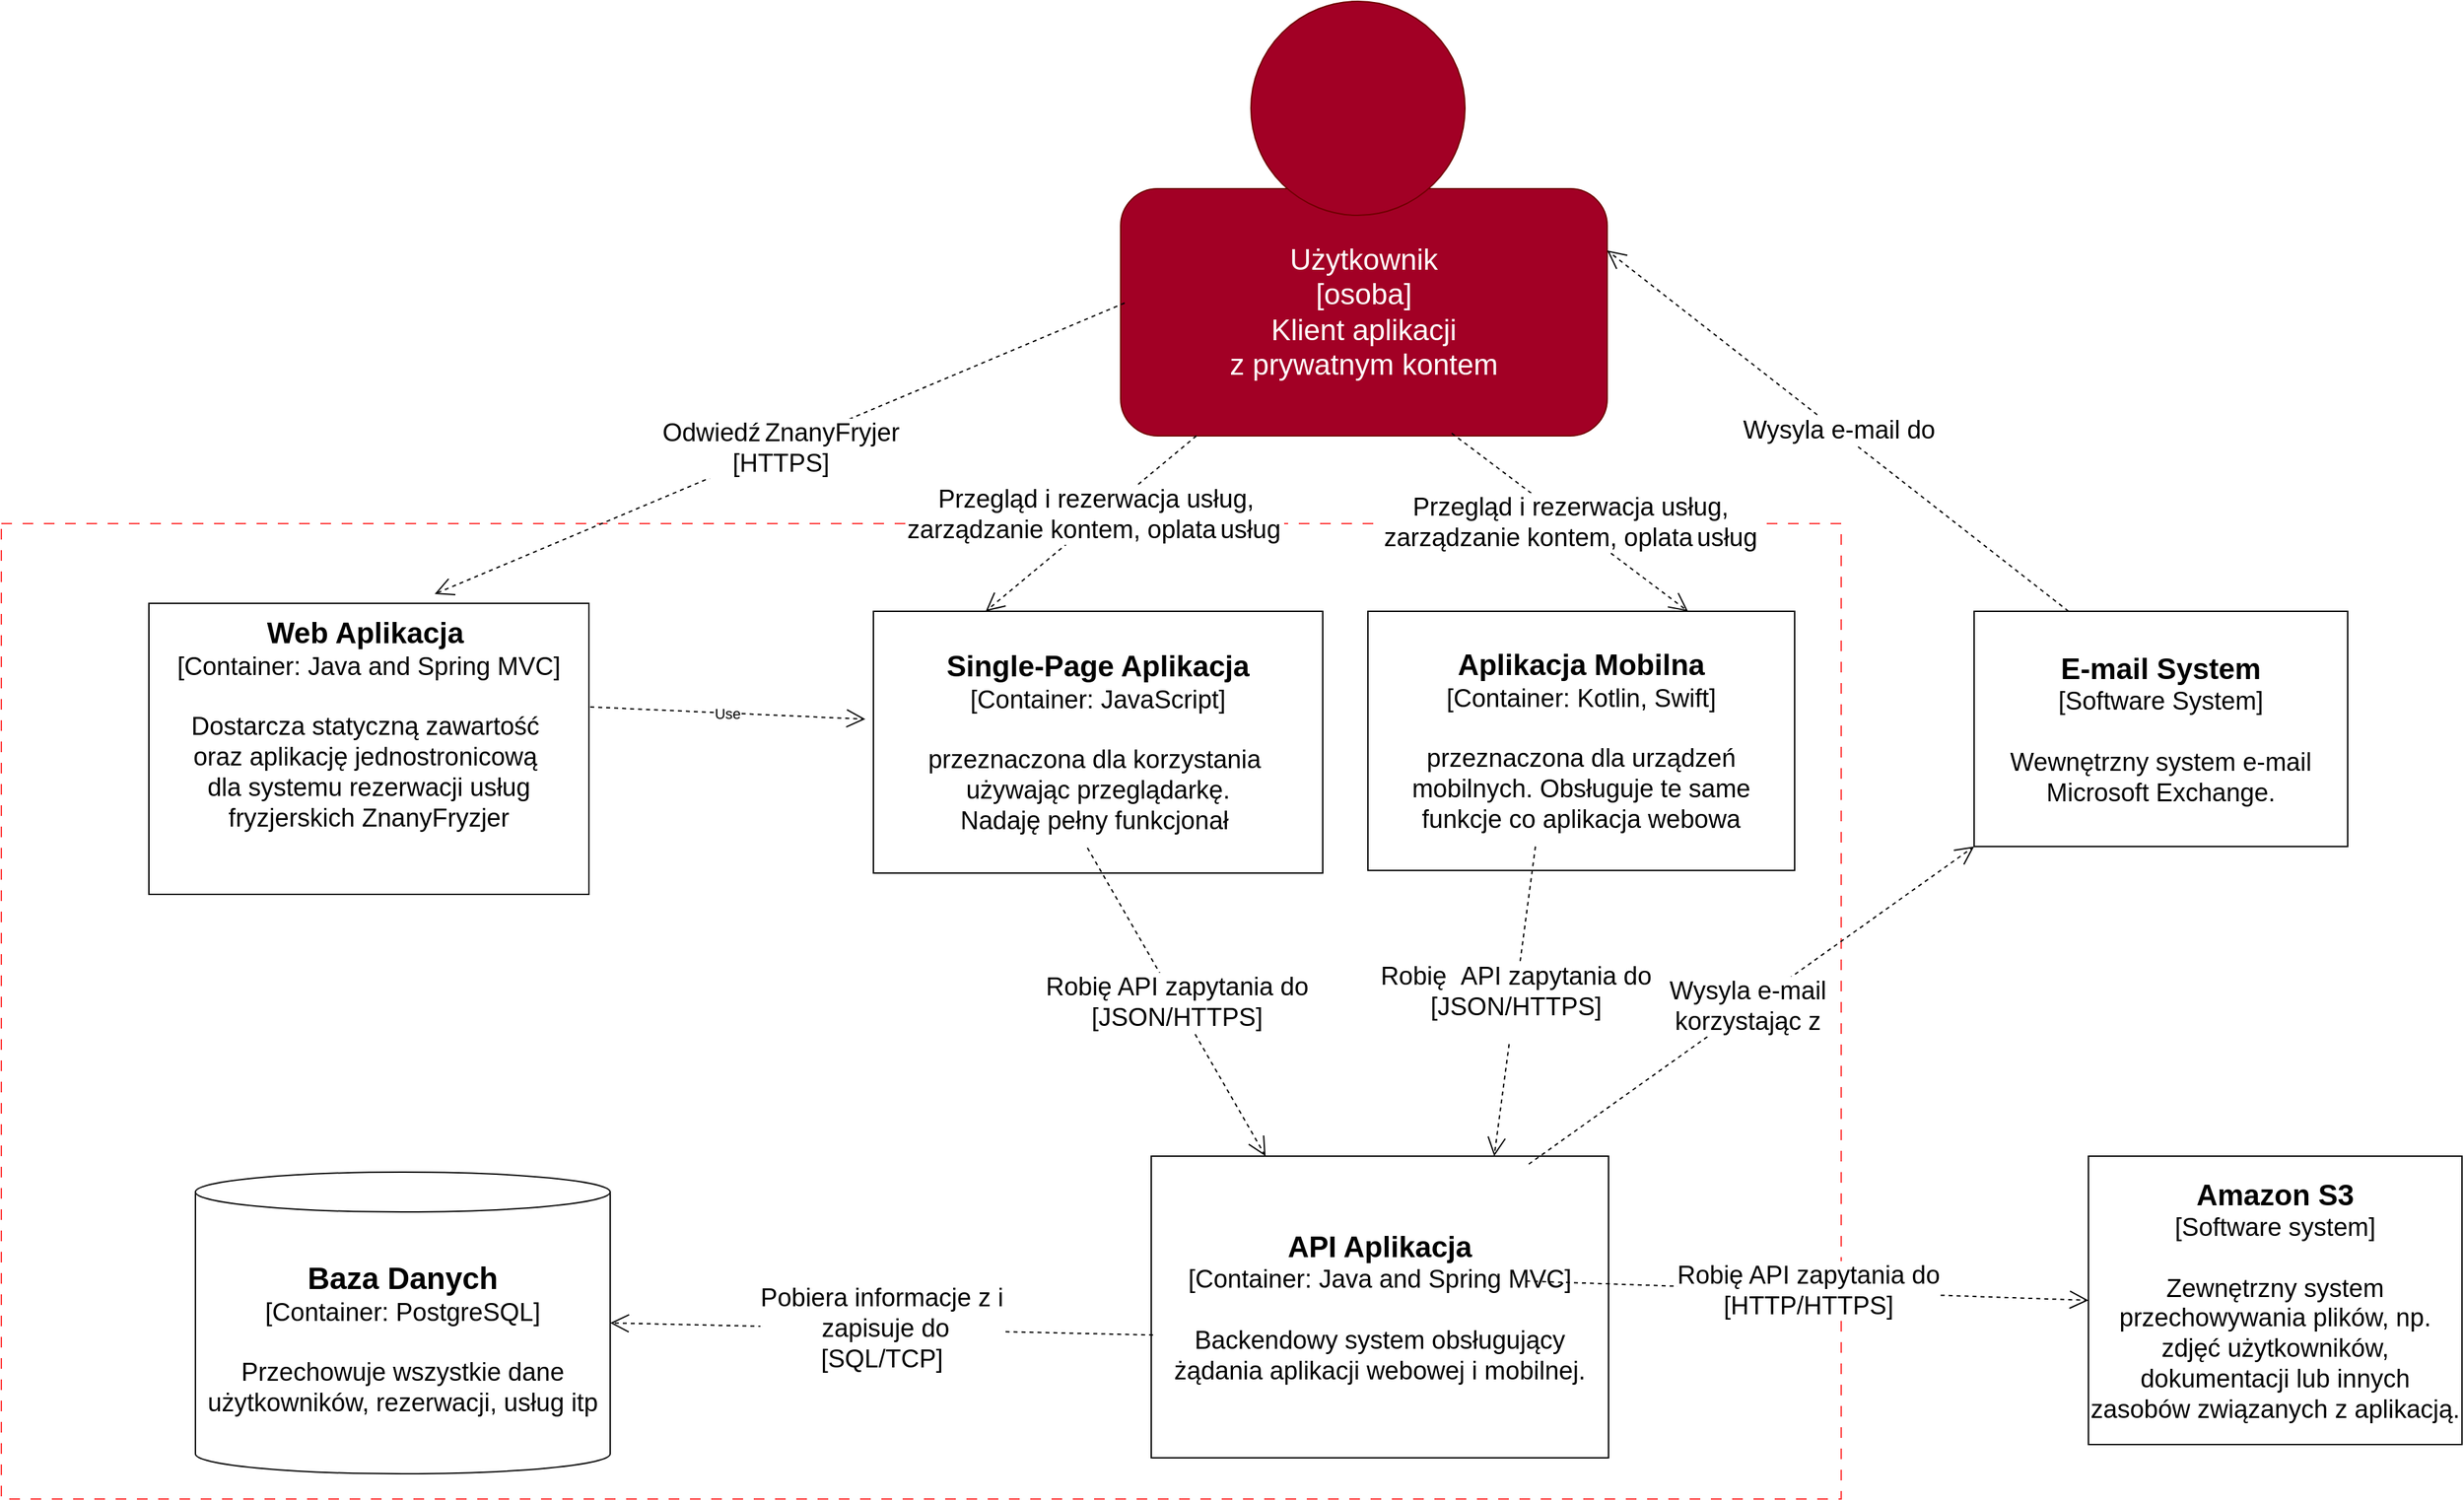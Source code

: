 <mxfile version="26.1.1">
  <diagram name="Page-1" id="3zGmeHMoxcLTCu4aQRj2">
    <mxGraphModel dx="3004" dy="2661" grid="0" gridSize="10" guides="1" tooltips="1" connect="1" arrows="1" fold="1" page="1" pageScale="1" pageWidth="827" pageHeight="1169" math="0" shadow="0">
      <root>
        <mxCell id="0" />
        <mxCell id="1" parent="0" />
        <mxCell id="CdNLvU-L0Fh2n5u2H3BX-19" value="" style="rounded=0;whiteSpace=wrap;html=1;dashed=1;dashPattern=8 8;strokeColor=#FF3333;" vertex="1" parent="1">
          <mxGeometry x="-327" y="272" width="1384" height="734" as="geometry" />
        </mxCell>
        <mxCell id="CdNLvU-L0Fh2n5u2H3BX-2" value="&lt;font style=&quot;font-size: 22px;&quot;&gt;Użytkownik&lt;/font&gt;&lt;div&gt;&lt;font style=&quot;font-size: 22px;&quot;&gt;[osoba]&lt;/font&gt;&lt;/div&gt;&lt;div&gt;&lt;div&gt;&lt;font style=&quot;font-size: 22px;&quot;&gt;Klient aplikacji&lt;/font&gt;&lt;/div&gt;&lt;div&gt;&lt;font style=&quot;font-size: 22px;&quot;&gt;z prywatnym kontem&lt;/font&gt;&lt;/div&gt;&lt;/div&gt;" style="rounded=1;whiteSpace=wrap;html=1;fillColor=#a20025;fontColor=#ffffff;strokeColor=#6F0000;" vertex="1" parent="1">
          <mxGeometry x="515" y="20" width="366" height="186" as="geometry" />
        </mxCell>
        <mxCell id="CdNLvU-L0Fh2n5u2H3BX-3" value="" style="ellipse;whiteSpace=wrap;html=1;aspect=fixed;fillColor=#a20025;fontColor=#ffffff;strokeColor=#6F0000;" vertex="1" parent="1">
          <mxGeometry x="613" y="-121" width="161" height="161" as="geometry" />
        </mxCell>
        <mxCell id="CdNLvU-L0Fh2n5u2H3BX-5" value="&lt;font&gt;&lt;b&gt;&lt;font style=&quot;font-size: 22px;&quot;&gt;Web Aplikacja&lt;/font&gt;&lt;/b&gt;&lt;span style=&quot;font-size: 19px;&quot;&gt;&amp;nbsp;&lt;/span&gt;&lt;/font&gt;&lt;div&gt;&lt;font style=&quot;font-size: 19px;&quot;&gt;[Container: Java and Spring MVC]&lt;/font&gt;&lt;/div&gt;&lt;div&gt;&lt;font style=&quot;font-size: 19px;&quot;&gt;&lt;br&gt;&lt;/font&gt;&lt;/div&gt;&lt;div&gt;&lt;font style=&quot;font-size: 19px;&quot;&gt;&lt;span style=&quot;text-align: start;&quot;&gt;Dostarcza statyczną zawartość&amp;nbsp;&lt;/span&gt;&lt;/font&gt;&lt;/div&gt;&lt;div&gt;&lt;font style=&quot;font-size: 19px;&quot;&gt;&lt;span style=&quot;text-align: start;&quot;&gt;oraz aplikację jednostronicową&amp;nbsp;&lt;/span&gt;&lt;/font&gt;&lt;/div&gt;&lt;div&gt;&lt;font&gt;&lt;span style=&quot;text-align: start;&quot;&gt;&lt;font style=&quot;font-size: 19px;&quot;&gt;dla systemu rezerwacji usług fryzjerskich ZnanyFryzjer&lt;/font&gt;&lt;/span&gt;&lt;br&gt;&lt;/font&gt;&lt;/div&gt;&lt;div&gt;&lt;span style=&quot;font-size: 19px;&quot;&gt;&lt;br&gt;&lt;/span&gt;&lt;div&gt;&lt;br&gt;&lt;/div&gt;&lt;/div&gt;" style="rounded=0;whiteSpace=wrap;html=1;" vertex="1" parent="1">
          <mxGeometry x="-216" y="332" width="331" height="219" as="geometry" />
        </mxCell>
        <mxCell id="CdNLvU-L0Fh2n5u2H3BX-6" value="&lt;font style=&quot;font-size: 22px;&quot;&gt;&lt;b&gt;Single-Page Aplikacja&lt;/b&gt;&lt;/font&gt;&lt;div&gt;&lt;font style=&quot;font-size: 19px;&quot;&gt;[Container: JavaScript]&lt;/font&gt;&lt;/div&gt;&lt;div&gt;&lt;font style=&quot;font-size: 19px;&quot;&gt;&lt;br&gt;&lt;/font&gt;&lt;/div&gt;&lt;div style=&quot;text-align: center;&quot;&gt;&lt;font&gt;&lt;span style=&quot;font-size: 19px; text-align: start;&quot;&gt;p&lt;/span&gt;&lt;span style=&quot;text-align: start;&quot;&gt;&lt;span style=&quot;font-size: 19px;&quot;&gt;rzeznaczona dla korzystania&amp;nbsp;&lt;/span&gt;&lt;/span&gt;&lt;/font&gt;&lt;/div&gt;&lt;div style=&quot;text-align: center;&quot;&gt;&lt;font&gt;&lt;span style=&quot;text-align: start;&quot;&gt;&lt;span style=&quot;font-size: 19px;&quot;&gt;używając przeglądarkę.&lt;/span&gt;&lt;/span&gt;&lt;/font&gt;&lt;/div&gt;&lt;div style=&quot;text-align: center;&quot;&gt;&lt;font&gt;&lt;span style=&quot;text-align: start;&quot;&gt;&lt;span style=&quot;font-size: 19px;&quot;&gt;&amp;nbsp;&lt;/span&gt;&lt;/span&gt;&lt;span style=&quot;font-size: 19px;&quot;&gt;Nadaję pełny funkcjonał &amp;nbsp;&lt;/span&gt;&lt;br&gt;&lt;/font&gt;&lt;/div&gt;" style="rounded=0;whiteSpace=wrap;html=1;" vertex="1" parent="1">
          <mxGeometry x="329" y="338" width="338" height="197" as="geometry" />
        </mxCell>
        <mxCell id="CdNLvU-L0Fh2n5u2H3BX-7" value="&lt;font style=&quot;font-size: 22px;&quot;&gt;&lt;b&gt;Aplikacja Mobilna&lt;/b&gt;&lt;/font&gt;&lt;div&gt;&lt;font style=&quot;font-size: 19px;&quot;&gt;[Container: Kotlin, Swift]&lt;/font&gt;&lt;/div&gt;&lt;div&gt;&lt;font style=&quot;font-size: 19px;&quot;&gt;&lt;br&gt;&lt;/font&gt;&lt;/div&gt;&lt;div&gt;&lt;font&gt;&lt;font style=&quot;font-size: 19px;&quot;&gt;&lt;span style=&quot;text-align: start;&quot;&gt;p&lt;/span&gt;&lt;span style=&quot;text-align: start;&quot;&gt;&lt;font&gt;rzeznaczona dla urządzeń mobilnych. Obsługuje te same funkcje co aplikacja webowa&lt;/font&gt;&lt;/span&gt;&lt;/font&gt;&lt;br&gt;&lt;/font&gt;&lt;/div&gt;" style="rounded=0;whiteSpace=wrap;html=1;" vertex="1" parent="1">
          <mxGeometry x="701" y="338" width="321" height="195" as="geometry" />
        </mxCell>
        <mxCell id="CdNLvU-L0Fh2n5u2H3BX-8" value="&lt;font style=&quot;font-size: 22px;&quot;&gt;&lt;b&gt;E-mail System&lt;/b&gt;&lt;/font&gt;&lt;div&gt;&lt;font style=&quot;font-size: 19px;&quot;&gt;[Software System]&lt;/font&gt;&lt;/div&gt;&lt;div&gt;&lt;font style=&quot;font-size: 19px;&quot;&gt;&lt;br&gt;&lt;/font&gt;&lt;/div&gt;&lt;div&gt;&lt;font&gt;&lt;font style=&quot;font-size: 19px;&quot;&gt;Wewnętrzny system e-mail Microsoft Exchange.&lt;/font&gt;&lt;br&gt;&lt;/font&gt;&lt;/div&gt;" style="rounded=0;whiteSpace=wrap;html=1;" vertex="1" parent="1">
          <mxGeometry x="1157" y="338" width="281" height="177" as="geometry" />
        </mxCell>
        <mxCell id="CdNLvU-L0Fh2n5u2H3BX-9" value="&lt;font style=&quot;font-size: 23px;&quot;&gt;&lt;b&gt;Baza Danych&lt;/b&gt;&lt;/font&gt;&lt;div&gt;&lt;font style=&quot;font-size: 19px;&quot;&gt;[Container: PostgreSQL]&lt;/font&gt;&lt;/div&gt;&lt;div&gt;&lt;font style=&quot;font-size: 19px;&quot;&gt;&lt;br&gt;&lt;/font&gt;&lt;/div&gt;&lt;div&gt;&lt;font&gt;&lt;span style=&quot;text-align: start;&quot;&gt;&lt;font style=&quot;font-size: 19px;&quot;&gt;Przechowuje wszystkie dane użytkowników, rezerwacji, usług itp&lt;/font&gt;&lt;/span&gt;&lt;br&gt;&lt;/font&gt;&lt;/div&gt;" style="shape=cylinder3;whiteSpace=wrap;html=1;boundedLbl=1;backgroundOutline=1;size=15;" vertex="1" parent="1">
          <mxGeometry x="-181" y="760" width="312" height="227" as="geometry" />
        </mxCell>
        <mxCell id="CdNLvU-L0Fh2n5u2H3BX-10" value="&lt;font style=&quot;font-size: 22px;&quot;&gt;&lt;b&gt;API Aplikacja&lt;/b&gt;&lt;/font&gt;&lt;div&gt;&lt;font style=&quot;font-size: 19px;&quot;&gt;[Container: Java and Spring MVC]&lt;/font&gt;&lt;/div&gt;&lt;div&gt;&lt;font style=&quot;font-size: 19px;&quot;&gt;&lt;br&gt;&lt;/font&gt;&lt;/div&gt;&lt;div&gt;&lt;font&gt;&lt;span style=&quot;text-align: start;&quot;&gt;&lt;font style=&quot;font-size: 19px;&quot;&gt;Backendowy system obsługujący żądania aplikacji webowej i mobilnej.&lt;/font&gt;&lt;/span&gt;&lt;br&gt;&lt;/font&gt;&lt;/div&gt;" style="rounded=0;whiteSpace=wrap;html=1;" vertex="1" parent="1">
          <mxGeometry x="538" y="748" width="344" height="227" as="geometry" />
        </mxCell>
        <mxCell id="CdNLvU-L0Fh2n5u2H3BX-11" value="&lt;font style=&quot;font-size: 22px;&quot;&gt;&lt;b&gt;Amazon S3&lt;/b&gt;&lt;/font&gt;&lt;div&gt;&lt;font style=&quot;font-size: 19px;&quot;&gt;[Software system]&lt;/font&gt;&lt;/div&gt;&lt;div&gt;&lt;font style=&quot;font-size: 19px;&quot;&gt;&lt;br&gt;&lt;/font&gt;&lt;/div&gt;&lt;div&gt;&lt;font&gt;&lt;span style=&quot;text-align: start;&quot;&gt;&lt;font style=&quot;font-size: 19px;&quot;&gt;Zewnętrzny system przechowywania plików, np. zdjęć użytkowników, dokumentacji lub innych zasobów związanych z aplikacją.&lt;/font&gt;&lt;/span&gt;&lt;br&gt;&lt;/font&gt;&lt;/div&gt;" style="rounded=0;whiteSpace=wrap;html=1;" vertex="1" parent="1">
          <mxGeometry x="1243" y="748" width="281" height="217" as="geometry" />
        </mxCell>
        <mxCell id="CdNLvU-L0Fh2n5u2H3BX-18" value="&lt;font style=&quot;font-size: 19px;&quot;&gt;Odwiedź&lt;/font&gt; &lt;font style=&quot;font-size: 19px;&quot;&gt;ZnanyFryjer&lt;/font&gt;&lt;div&gt;&lt;font style=&quot;font-size: 19px;&quot;&gt;[HTTPS]&lt;/font&gt;&lt;/div&gt;" style="endArrow=open;endSize=12;dashed=1;html=1;rounded=0;" edge="1" parent="1">
          <mxGeometry width="160" relative="1" as="geometry">
            <mxPoint x="518" y="106" as="sourcePoint" />
            <mxPoint x="-1" y="325" as="targetPoint" />
          </mxGeometry>
        </mxCell>
        <mxCell id="CdNLvU-L0Fh2n5u2H3BX-20" value="Use" style="endArrow=open;endSize=12;dashed=1;html=1;rounded=0;entryX=-0.018;entryY=0.412;entryDx=0;entryDy=0;entryPerimeter=0;" edge="1" parent="1" target="CdNLvU-L0Fh2n5u2H3BX-6">
          <mxGeometry width="160" relative="1" as="geometry">
            <mxPoint x="116" y="410" as="sourcePoint" />
            <mxPoint x="276" y="410" as="targetPoint" />
          </mxGeometry>
        </mxCell>
        <mxCell id="CdNLvU-L0Fh2n5u2H3BX-21" value="Use" style="endArrow=open;endSize=12;dashed=1;html=1;rounded=0;entryX=0.25;entryY=0;entryDx=0;entryDy=0;" edge="1" parent="1" target="CdNLvU-L0Fh2n5u2H3BX-6">
          <mxGeometry width="160" relative="1" as="geometry">
            <mxPoint x="572" y="206" as="sourcePoint" />
            <mxPoint x="732" y="206" as="targetPoint" />
          </mxGeometry>
        </mxCell>
        <mxCell id="CdNLvU-L0Fh2n5u2H3BX-29" value="&lt;font style=&quot;font-size: 19px;&quot;&gt;Przegląd i rezerwacja usług,&lt;/font&gt;&lt;div&gt;&lt;font style=&quot;font-size: 19px;&quot;&gt;zarządzanie&amp;nbsp;&lt;/font&gt;&lt;span style=&quot;font-size: 19px;&quot;&gt;kontem, oplata&lt;/span&gt;&lt;font&gt;&amp;nbsp;&lt;font style=&quot;font-size: 19px;&quot;&gt;usług&lt;/font&gt;&amp;nbsp;&lt;/font&gt;&lt;/div&gt;&lt;div&gt;&lt;/div&gt;" style="edgeLabel;html=1;align=center;verticalAlign=middle;resizable=0;points=[];" vertex="1" connectable="0" parent="CdNLvU-L0Fh2n5u2H3BX-21">
          <mxGeometry x="-0.067" y="-4" relative="1" as="geometry">
            <mxPoint as="offset" />
          </mxGeometry>
        </mxCell>
        <mxCell id="CdNLvU-L0Fh2n5u2H3BX-22" value="&lt;font style=&quot;font-size: 19px;&quot;&gt;Przegląd i rezerwacja usług,&lt;/font&gt;&lt;div&gt;&lt;font style=&quot;font-size: 19px;&quot;&gt;zarządzanie kontem,&amp;nbsp;&lt;/font&gt;&lt;span style=&quot;font-size: 19px;&quot;&gt;oplata&lt;/span&gt;&amp;nbsp;&lt;font style=&quot;font-size: 19px;&quot;&gt;usług&lt;/font&gt;&lt;/div&gt;" style="endArrow=open;endSize=12;dashed=1;html=1;rounded=0;entryX=0.75;entryY=0;entryDx=0;entryDy=0;" edge="1" parent="1" target="CdNLvU-L0Fh2n5u2H3BX-7">
          <mxGeometry width="160" relative="1" as="geometry">
            <mxPoint x="764" y="204" as="sourcePoint" />
            <mxPoint x="648" y="336" as="targetPoint" />
          </mxGeometry>
        </mxCell>
        <mxCell id="CdNLvU-L0Fh2n5u2H3BX-23" value="&lt;font style=&quot;font-size: 19px;&quot;&gt;Wysyla e-mail do&lt;/font&gt;" style="endArrow=open;endSize=12;dashed=1;html=1;rounded=0;entryX=1;entryY=0.25;entryDx=0;entryDy=0;" edge="1" parent="1" target="CdNLvU-L0Fh2n5u2H3BX-2">
          <mxGeometry x="-0.001" width="160" relative="1" as="geometry">
            <mxPoint x="1228" y="338" as="sourcePoint" />
            <mxPoint x="1388" y="338" as="targetPoint" />
            <mxPoint as="offset" />
          </mxGeometry>
        </mxCell>
        <mxCell id="CdNLvU-L0Fh2n5u2H3BX-24" value="&lt;font style=&quot;font-size: 19px;&quot;&gt;Robię API zapytania do&lt;/font&gt;&lt;div&gt;&lt;font style=&quot;font-size: 19px;&quot;&gt;[JSON/HTTPS]&lt;/font&gt;&lt;/div&gt;" style="endArrow=open;endSize=12;dashed=1;html=1;rounded=0;entryX=0.25;entryY=0;entryDx=0;entryDy=0;" edge="1" parent="1" target="CdNLvU-L0Fh2n5u2H3BX-10">
          <mxGeometry x="-0.005" width="160" relative="1" as="geometry">
            <mxPoint x="490" y="516" as="sourcePoint" />
            <mxPoint x="650" y="516" as="targetPoint" />
            <mxPoint as="offset" />
          </mxGeometry>
        </mxCell>
        <mxCell id="CdNLvU-L0Fh2n5u2H3BX-25" value="&lt;font style=&quot;font-size: 19px;&quot;&gt;Robię &amp;nbsp;API zapytania do&lt;/font&gt;&lt;div&gt;&lt;font style=&quot;font-size: 19px;&quot;&gt;[JSON/HTTPS]&lt;br&gt;&lt;/font&gt;&lt;div&gt;&lt;br&gt;&lt;/div&gt;&lt;/div&gt;" style="endArrow=open;endSize=12;dashed=1;html=1;rounded=0;entryX=0.75;entryY=0;entryDx=0;entryDy=0;" edge="1" parent="1" target="CdNLvU-L0Fh2n5u2H3BX-10">
          <mxGeometry width="160" relative="1" as="geometry">
            <mxPoint x="827" y="515" as="sourcePoint" />
            <mxPoint x="945" y="747" as="targetPoint" />
          </mxGeometry>
        </mxCell>
        <mxCell id="CdNLvU-L0Fh2n5u2H3BX-26" value="&lt;font style=&quot;font-size: 19px;&quot;&gt;Pobiera informacje z i&lt;/font&gt;&lt;div&gt;&lt;font style=&quot;font-size: 19px;&quot;&gt;&amp;nbsp;zapisuje do&lt;/font&gt;&lt;/div&gt;&lt;div&gt;&lt;font style=&quot;font-size: 19px;&quot;&gt;[SQL/TCP]&lt;/font&gt;&lt;/div&gt;" style="endArrow=open;endSize=12;dashed=1;html=1;rounded=0;entryX=1;entryY=0.5;entryDx=0;entryDy=0;entryPerimeter=0;exitX=0.004;exitY=0.593;exitDx=0;exitDy=0;exitPerimeter=0;" edge="1" parent="1" source="CdNLvU-L0Fh2n5u2H3BX-10" target="CdNLvU-L0Fh2n5u2H3BX-9">
          <mxGeometry width="160" relative="1" as="geometry">
            <mxPoint x="534" y="832" as="sourcePoint" />
            <mxPoint x="694" y="832" as="targetPoint" />
          </mxGeometry>
        </mxCell>
        <mxCell id="CdNLvU-L0Fh2n5u2H3BX-27" value="&lt;font style=&quot;font-size: 19px;&quot;&gt;Wysyla e-mail&amp;nbsp;&lt;/font&gt;&lt;div&gt;&lt;font style=&quot;font-size: 19px;&quot;&gt;korzystając z&amp;nbsp;&lt;/font&gt;&lt;/div&gt;" style="endArrow=open;endSize=12;dashed=1;html=1;rounded=0;entryX=0;entryY=1;entryDx=0;entryDy=0;" edge="1" parent="1" target="CdNLvU-L0Fh2n5u2H3BX-8">
          <mxGeometry x="-0.004" width="160" relative="1" as="geometry">
            <mxPoint x="822" y="754" as="sourcePoint" />
            <mxPoint x="982" y="754" as="targetPoint" />
            <mxPoint as="offset" />
          </mxGeometry>
        </mxCell>
        <mxCell id="CdNLvU-L0Fh2n5u2H3BX-28" value="&lt;font style=&quot;font-size: 19px;&quot;&gt;Robię API zapytania do&lt;/font&gt;&lt;div&gt;&lt;font style=&quot;font-size: 19px;&quot;&gt;[HTTP/HTTPS]&lt;/font&gt;&lt;/div&gt;" style="endArrow=open;endSize=12;dashed=1;html=1;rounded=0;entryX=0;entryY=0.5;entryDx=0;entryDy=0;" edge="1" parent="1" target="CdNLvU-L0Fh2n5u2H3BX-11">
          <mxGeometry x="0.001" width="160" relative="1" as="geometry">
            <mxPoint x="820" y="842" as="sourcePoint" />
            <mxPoint x="980" y="842" as="targetPoint" />
            <mxPoint as="offset" />
          </mxGeometry>
        </mxCell>
      </root>
    </mxGraphModel>
  </diagram>
</mxfile>
